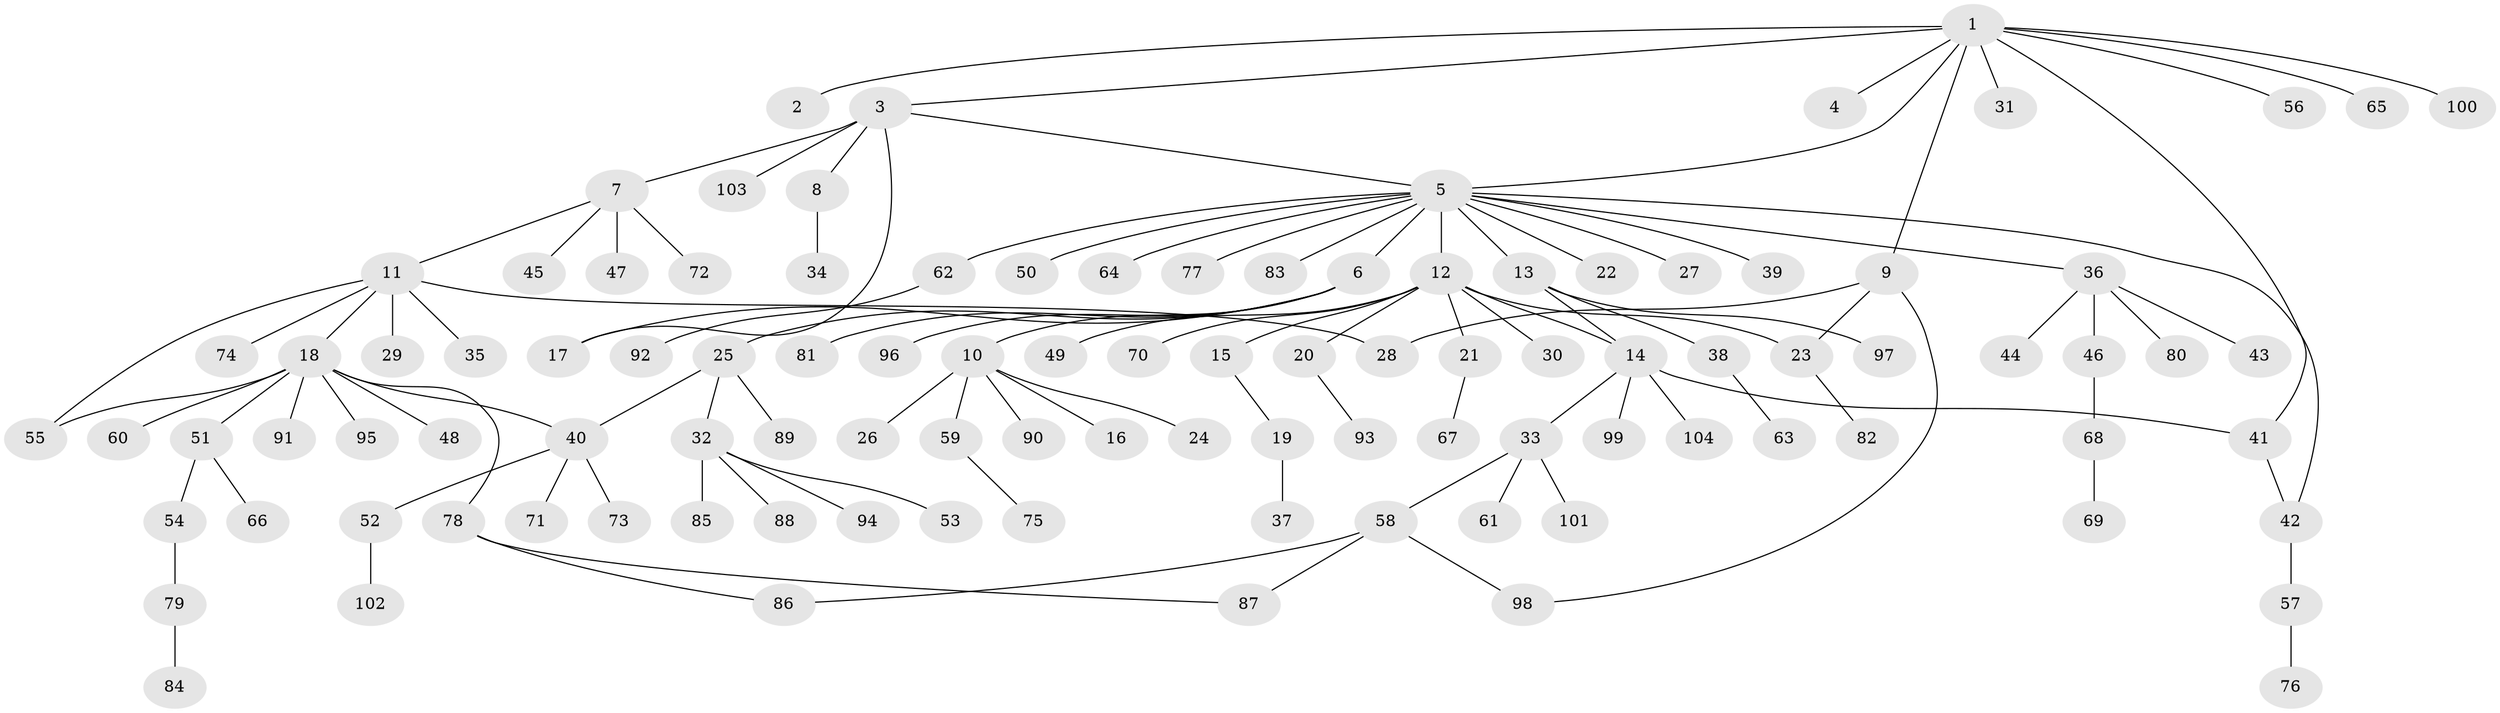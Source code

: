 // coarse degree distribution, {1: 0.7884615384615384, 13: 0.019230769230769232, 15: 0.019230769230769232, 8: 0.019230769230769232, 12: 0.019230769230769232, 6: 0.019230769230769232, 3: 0.019230769230769232, 2: 0.057692307692307696, 4: 0.038461538461538464}
// Generated by graph-tools (version 1.1) at 2025/50/03/04/25 21:50:41]
// undirected, 104 vertices, 115 edges
graph export_dot {
graph [start="1"]
  node [color=gray90,style=filled];
  1;
  2;
  3;
  4;
  5;
  6;
  7;
  8;
  9;
  10;
  11;
  12;
  13;
  14;
  15;
  16;
  17;
  18;
  19;
  20;
  21;
  22;
  23;
  24;
  25;
  26;
  27;
  28;
  29;
  30;
  31;
  32;
  33;
  34;
  35;
  36;
  37;
  38;
  39;
  40;
  41;
  42;
  43;
  44;
  45;
  46;
  47;
  48;
  49;
  50;
  51;
  52;
  53;
  54;
  55;
  56;
  57;
  58;
  59;
  60;
  61;
  62;
  63;
  64;
  65;
  66;
  67;
  68;
  69;
  70;
  71;
  72;
  73;
  74;
  75;
  76;
  77;
  78;
  79;
  80;
  81;
  82;
  83;
  84;
  85;
  86;
  87;
  88;
  89;
  90;
  91;
  92;
  93;
  94;
  95;
  96;
  97;
  98;
  99;
  100;
  101;
  102;
  103;
  104;
  1 -- 2;
  1 -- 3;
  1 -- 4;
  1 -- 5;
  1 -- 9;
  1 -- 31;
  1 -- 41;
  1 -- 56;
  1 -- 65;
  1 -- 100;
  3 -- 5;
  3 -- 7;
  3 -- 8;
  3 -- 17;
  3 -- 103;
  5 -- 6;
  5 -- 12;
  5 -- 13;
  5 -- 22;
  5 -- 27;
  5 -- 36;
  5 -- 39;
  5 -- 42;
  5 -- 50;
  5 -- 62;
  5 -- 64;
  5 -- 77;
  5 -- 83;
  6 -- 10;
  6 -- 17;
  6 -- 25;
  6 -- 81;
  6 -- 96;
  7 -- 11;
  7 -- 45;
  7 -- 47;
  7 -- 72;
  8 -- 34;
  9 -- 23;
  9 -- 28;
  9 -- 98;
  10 -- 16;
  10 -- 24;
  10 -- 26;
  10 -- 59;
  10 -- 90;
  11 -- 18;
  11 -- 28;
  11 -- 29;
  11 -- 35;
  11 -- 55;
  11 -- 74;
  12 -- 14;
  12 -- 15;
  12 -- 20;
  12 -- 21;
  12 -- 23;
  12 -- 30;
  12 -- 49;
  12 -- 70;
  13 -- 14;
  13 -- 38;
  13 -- 97;
  14 -- 33;
  14 -- 41;
  14 -- 99;
  14 -- 104;
  15 -- 19;
  18 -- 40;
  18 -- 48;
  18 -- 51;
  18 -- 55;
  18 -- 60;
  18 -- 78;
  18 -- 91;
  18 -- 95;
  19 -- 37;
  20 -- 93;
  21 -- 67;
  23 -- 82;
  25 -- 32;
  25 -- 40;
  25 -- 89;
  32 -- 53;
  32 -- 85;
  32 -- 88;
  32 -- 94;
  33 -- 58;
  33 -- 61;
  33 -- 101;
  36 -- 43;
  36 -- 44;
  36 -- 46;
  36 -- 80;
  38 -- 63;
  40 -- 52;
  40 -- 71;
  40 -- 73;
  41 -- 42;
  42 -- 57;
  46 -- 68;
  51 -- 54;
  51 -- 66;
  52 -- 102;
  54 -- 79;
  57 -- 76;
  58 -- 86;
  58 -- 87;
  58 -- 98;
  59 -- 75;
  62 -- 92;
  68 -- 69;
  78 -- 86;
  78 -- 87;
  79 -- 84;
}
